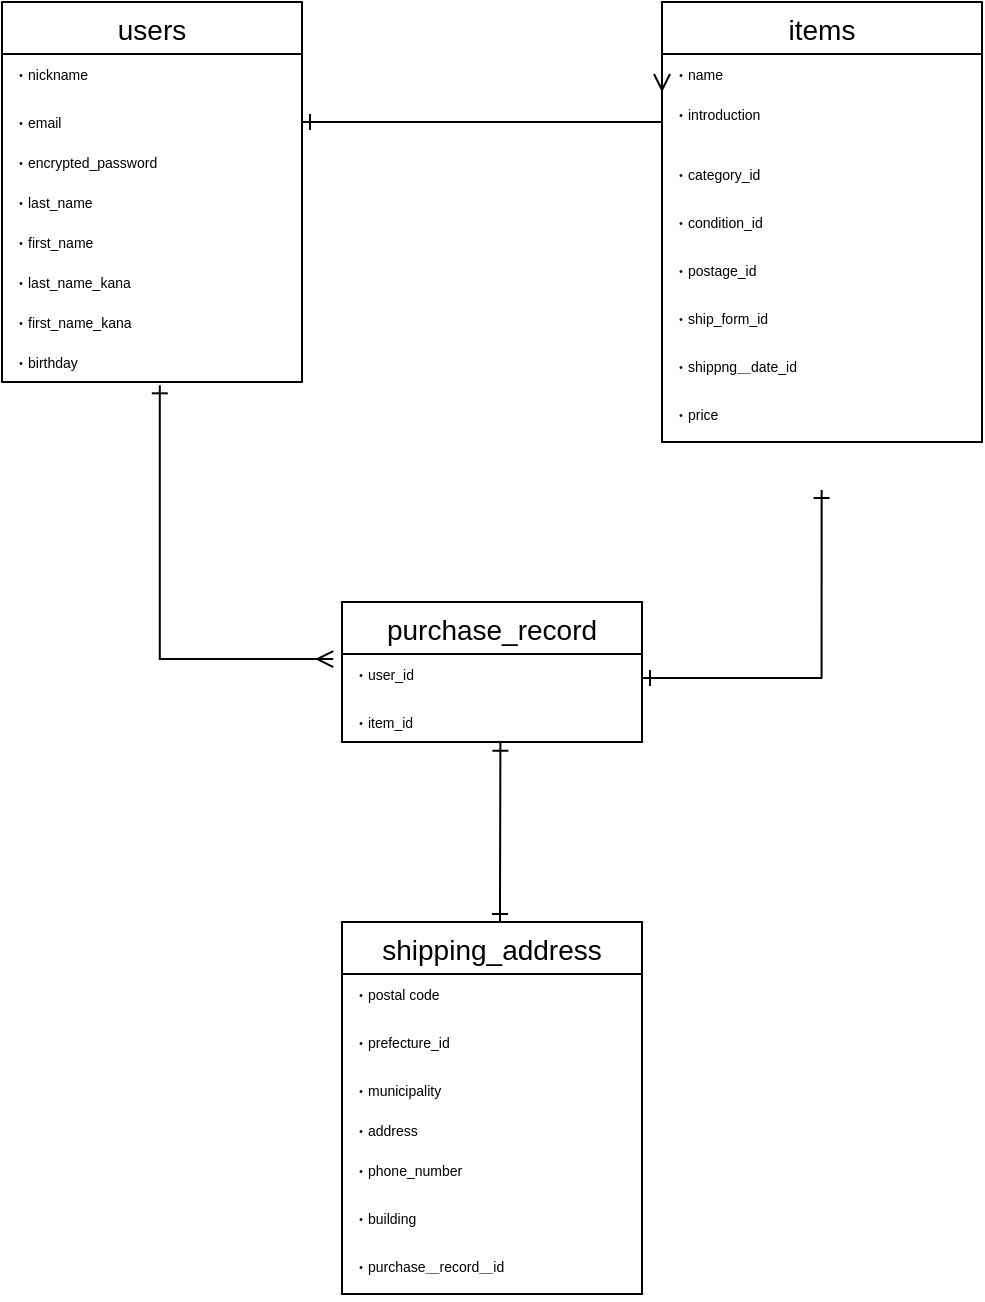 <mxfile version="13.10.0" type="embed">
    <diagram id="21BQQoAR38u8p2mGWJKQ" name="ページ1">
        <mxGraphModel dx="692" dy="705" grid="1" gridSize="10" guides="1" tooltips="1" connect="1" arrows="1" fold="1" page="1" pageScale="1" pageWidth="850" pageHeight="1100" math="0" shadow="0">
            <root>
                <mxCell id="0"/>
                <mxCell id="1" parent="0"/>
                <mxCell id="4" value="users" style="swimlane;fontStyle=0;childLayout=stackLayout;horizontal=1;startSize=26;horizontalStack=0;resizeParent=1;resizeParentMax=0;resizeLast=0;collapsible=1;marginBottom=0;align=center;fontSize=14;strokeWidth=1;swimlaneLine=1;spacing=1;" parent="1" vertex="1">
                    <mxGeometry x="230" y="300" width="150" height="190" as="geometry"/>
                </mxCell>
                <mxCell id="5" value="・nickname" style="text;strokeColor=none;fillColor=none;spacingLeft=4;spacingRight=4;overflow=hidden;rotatable=0;points=[[0,0.5],[1,0.5]];portConstraint=eastwest;fontSize=7;" parent="4" vertex="1">
                    <mxGeometry y="26" width="150" height="24" as="geometry"/>
                </mxCell>
                <mxCell id="6" value="・email" style="text;strokeColor=none;fillColor=none;spacingLeft=4;spacingRight=4;overflow=hidden;rotatable=0;points=[[0,0.5],[1,0.5]];portConstraint=eastwest;fontSize=7;" parent="4" vertex="1">
                    <mxGeometry y="50" width="150" height="20" as="geometry"/>
                </mxCell>
                <mxCell id="7" value="・encrypted_password" style="text;strokeColor=none;fillColor=none;spacingLeft=4;spacingRight=4;overflow=hidden;rotatable=0;points=[[0,0.5],[1,0.5]];portConstraint=eastwest;fontSize=7;" parent="4" vertex="1">
                    <mxGeometry y="70" width="150" height="20" as="geometry"/>
                </mxCell>
                <mxCell id="56" value="・last_name" style="text;strokeColor=none;fillColor=none;spacingLeft=4;spacingRight=4;overflow=hidden;rotatable=0;points=[[0,0.5],[1,0.5]];portConstraint=eastwest;fontSize=7;" vertex="1" parent="4">
                    <mxGeometry y="90" width="150" height="20" as="geometry"/>
                </mxCell>
                <mxCell id="57" value="・first_name" style="text;strokeColor=none;fillColor=none;spacingLeft=4;spacingRight=4;overflow=hidden;rotatable=0;points=[[0,0.5],[1,0.5]];portConstraint=eastwest;fontSize=7;" vertex="1" parent="4">
                    <mxGeometry y="110" width="150" height="20" as="geometry"/>
                </mxCell>
                <mxCell id="58" value="・last_name_kana" style="text;strokeColor=none;fillColor=none;spacingLeft=4;spacingRight=4;overflow=hidden;rotatable=0;points=[[0,0.5],[1,0.5]];portConstraint=eastwest;fontSize=7;" vertex="1" parent="4">
                    <mxGeometry y="130" width="150" height="20" as="geometry"/>
                </mxCell>
                <mxCell id="59" value="・first_name_kana" style="text;strokeColor=none;fillColor=none;spacingLeft=4;spacingRight=4;overflow=hidden;rotatable=0;points=[[0,0.5],[1,0.5]];portConstraint=eastwest;fontSize=7;" vertex="1" parent="4">
                    <mxGeometry y="150" width="150" height="20" as="geometry"/>
                </mxCell>
                <mxCell id="60" value="・birthday" style="text;strokeColor=none;fillColor=none;spacingLeft=4;spacingRight=4;overflow=hidden;rotatable=0;points=[[0,0.5],[1,0.5]];portConstraint=eastwest;fontSize=7;" vertex="1" parent="4">
                    <mxGeometry y="170" width="150" height="20" as="geometry"/>
                </mxCell>
                <mxCell id="13" value="items" style="swimlane;fontStyle=0;childLayout=stackLayout;horizontal=1;startSize=26;horizontalStack=0;resizeParent=1;resizeParentMax=0;resizeLast=0;collapsible=1;marginBottom=0;align=center;fontSize=14;" parent="1" vertex="1">
                    <mxGeometry x="560" y="300" width="160" height="220" as="geometry"/>
                </mxCell>
                <mxCell id="15" value="・name" style="text;strokeColor=none;fillColor=none;spacingLeft=4;spacingRight=4;overflow=hidden;rotatable=0;points=[[0,0.5],[1,0.5]];portConstraint=eastwest;fontSize=7;" parent="13" vertex="1">
                    <mxGeometry y="26" width="160" height="20" as="geometry"/>
                </mxCell>
                <mxCell id="16" value="・introduction&#10;" style="text;strokeColor=none;fillColor=none;spacingLeft=4;spacingRight=4;overflow=hidden;rotatable=0;points=[[0,0.5],[1,0.5]];portConstraint=eastwest;fontSize=7;" parent="13" vertex="1">
                    <mxGeometry y="46" width="160" height="30" as="geometry"/>
                </mxCell>
                <mxCell id="44" value="・category_id" style="text;strokeColor=none;fillColor=none;spacingLeft=4;spacingRight=4;overflow=hidden;rotatable=0;points=[[0,0.5],[1,0.5]];portConstraint=eastwest;fontSize=7;" vertex="1" parent="13">
                    <mxGeometry y="76" width="160" height="24" as="geometry"/>
                </mxCell>
                <mxCell id="47" value="・condition_id" style="text;strokeColor=none;fillColor=none;spacingLeft=4;spacingRight=4;overflow=hidden;rotatable=0;points=[[0,0.5],[1,0.5]];portConstraint=eastwest;fontSize=7;" vertex="1" parent="13">
                    <mxGeometry y="100" width="160" height="24" as="geometry"/>
                </mxCell>
                <mxCell id="46" value="・postage_id&#10;" style="text;strokeColor=none;fillColor=none;spacingLeft=4;spacingRight=4;overflow=hidden;rotatable=0;points=[[0,0.5],[1,0.5]];portConstraint=eastwest;fontSize=7;" vertex="1" parent="13">
                    <mxGeometry y="124" width="160" height="24" as="geometry"/>
                </mxCell>
                <mxCell id="45" value="・ship_form_id&#10;" style="text;strokeColor=none;fillColor=none;spacingLeft=4;spacingRight=4;overflow=hidden;rotatable=0;points=[[0,0.5],[1,0.5]];portConstraint=eastwest;fontSize=7;" vertex="1" parent="13">
                    <mxGeometry y="148" width="160" height="24" as="geometry"/>
                </mxCell>
                <mxCell id="48" value="・shippng＿date_id&#10;" style="text;strokeColor=none;fillColor=none;spacingLeft=4;spacingRight=4;overflow=hidden;rotatable=0;points=[[0,0.5],[1,0.5]];portConstraint=eastwest;fontSize=7;" vertex="1" parent="13">
                    <mxGeometry y="172" width="160" height="24" as="geometry"/>
                </mxCell>
                <mxCell id="49" value="・price" style="text;strokeColor=none;fillColor=none;spacingLeft=4;spacingRight=4;overflow=hidden;rotatable=0;points=[[0,0.5],[1,0.5]];portConstraint=eastwest;fontSize=7;" vertex="1" parent="13">
                    <mxGeometry y="196" width="160" height="24" as="geometry"/>
                </mxCell>
                <mxCell id="53" style="edgeStyle=orthogonalEdgeStyle;rounded=0;orthogonalLoop=1;jettySize=auto;html=1;startArrow=ERone;startFill=0;sourcePerimeterSpacing=0;endArrow=ERone;endFill=0;strokeWidth=1;fontSize=7;entryX=0.528;entryY=1.02;entryDx=0;entryDy=0;entryPerimeter=0;" edge="1" parent="1" source="27" target="39">
                    <mxGeometry relative="1" as="geometry">
                        <mxPoint x="190" y="600" as="targetPoint"/>
                        <Array as="points">
                            <mxPoint x="479" y="750"/>
                            <mxPoint x="479" y="750"/>
                        </Array>
                    </mxGeometry>
                </mxCell>
                <mxCell id="27" value="shipping_address" style="swimlane;fontStyle=0;childLayout=stackLayout;horizontal=1;startSize=26;horizontalStack=0;resizeParent=1;resizeParentMax=0;resizeLast=0;collapsible=1;marginBottom=0;align=center;fontSize=14;strokeWidth=1;swimlaneLine=1;spacing=1;" vertex="1" parent="1">
                    <mxGeometry x="400" y="760" width="150" height="186" as="geometry"/>
                </mxCell>
                <mxCell id="28" value="・postal code" style="text;strokeColor=none;fillColor=none;spacingLeft=4;spacingRight=4;overflow=hidden;rotatable=0;points=[[0,0.5],[1,0.5]];portConstraint=eastwest;fontSize=7;" vertex="1" parent="27">
                    <mxGeometry y="26" width="150" height="24" as="geometry"/>
                </mxCell>
                <mxCell id="29" value="・prefecture_id" style="text;strokeColor=none;fillColor=none;spacingLeft=4;spacingRight=4;overflow=hidden;rotatable=0;points=[[0,0.5],[1,0.5]];portConstraint=eastwest;fontSize=7;" vertex="1" parent="27">
                    <mxGeometry y="50" width="150" height="24" as="geometry"/>
                </mxCell>
                <mxCell id="30" value="・municipality" style="text;strokeColor=none;fillColor=none;spacingLeft=4;spacingRight=4;overflow=hidden;rotatable=0;points=[[0,0.5],[1,0.5]];portConstraint=eastwest;fontSize=7;" vertex="1" parent="27">
                    <mxGeometry y="74" width="150" height="20" as="geometry"/>
                </mxCell>
                <mxCell id="31" value="・address" style="text;strokeColor=none;fillColor=none;spacingLeft=4;spacingRight=4;overflow=hidden;rotatable=0;points=[[0,0.5],[1,0.5]];portConstraint=eastwest;fontSize=7;" vertex="1" parent="27">
                    <mxGeometry y="94" width="150" height="20" as="geometry"/>
                </mxCell>
                <mxCell id="62" value="・phone_number" style="text;strokeColor=none;fillColor=none;spacingLeft=4;spacingRight=4;overflow=hidden;rotatable=0;points=[[0,0.5],[1,0.5]];portConstraint=eastwest;fontSize=7;" vertex="1" parent="27">
                    <mxGeometry y="114" width="150" height="24" as="geometry"/>
                </mxCell>
                <mxCell id="63" value="・building" style="text;strokeColor=none;fillColor=none;spacingLeft=4;spacingRight=4;overflow=hidden;rotatable=0;points=[[0,0.5],[1,0.5]];portConstraint=eastwest;fontSize=7;" vertex="1" parent="27">
                    <mxGeometry y="138" width="150" height="24" as="geometry"/>
                </mxCell>
                <mxCell id="32" value="・purchase＿record＿id" style="text;strokeColor=none;fillColor=none;spacingLeft=4;spacingRight=4;overflow=hidden;rotatable=0;points=[[0,0.5],[1,0.5]];portConstraint=eastwest;fontSize=7;" vertex="1" parent="27">
                    <mxGeometry y="162" width="150" height="24" as="geometry"/>
                </mxCell>
                <mxCell id="36" value="purchase_record" style="swimlane;fontStyle=0;childLayout=stackLayout;horizontal=1;startSize=26;horizontalStack=0;resizeParent=1;resizeParentMax=0;resizeLast=0;collapsible=1;marginBottom=0;align=center;fontSize=14;strokeWidth=1;swimlaneLine=1;spacing=1;" vertex="1" parent="1">
                    <mxGeometry x="400" y="600" width="150" height="70" as="geometry"/>
                </mxCell>
                <mxCell id="37" value="・user_id&#10;" style="text;strokeColor=none;fillColor=none;spacingLeft=4;spacingRight=4;overflow=hidden;rotatable=0;points=[[0,0.5],[1,0.5]];portConstraint=eastwest;fontSize=7;" vertex="1" parent="36">
                    <mxGeometry y="26" width="150" height="24" as="geometry"/>
                </mxCell>
                <mxCell id="39" value="・item_id&#10;&#10;" style="text;strokeColor=none;fillColor=none;spacingLeft=4;spacingRight=4;overflow=hidden;rotatable=0;points=[[0,0.5],[1,0.5]];portConstraint=eastwest;fontSize=7;" vertex="1" parent="36">
                    <mxGeometry y="50" width="150" height="20" as="geometry"/>
                </mxCell>
                <mxCell id="50" style="edgeStyle=orthogonalEdgeStyle;rounded=0;orthogonalLoop=1;jettySize=auto;html=1;fontSize=7;endArrow=ERmany;endFill=0;entryX=0;entryY=0.5;entryDx=0;entryDy=0;strokeWidth=1;sourcePerimeterSpacing=0;startArrow=ERone;startFill=0;" edge="1" parent="1" target="15">
                    <mxGeometry relative="1" as="geometry">
                        <mxPoint x="380" y="360" as="sourcePoint"/>
                        <mxPoint x="530" y="360" as="targetPoint"/>
                        <Array as="points">
                            <mxPoint x="380" y="360"/>
                        </Array>
                    </mxGeometry>
                </mxCell>
                <mxCell id="51" style="edgeStyle=orthogonalEdgeStyle;rounded=0;orthogonalLoop=1;jettySize=auto;html=1;fontSize=7;endArrow=ERmany;endFill=0;strokeWidth=1;sourcePerimeterSpacing=0;startArrow=ERone;startFill=0;entryX=-0.029;entryY=0.105;entryDx=0;entryDy=0;entryPerimeter=0;exitX=0.526;exitY=1.083;exitDx=0;exitDy=0;exitPerimeter=0;" edge="1" parent="1" source="60" target="37">
                    <mxGeometry relative="1" as="geometry">
                        <mxPoint x="308" y="510" as="sourcePoint"/>
                        <mxPoint x="386" y="629" as="targetPoint"/>
                        <Array as="points">
                            <mxPoint x="309" y="629"/>
                        </Array>
                    </mxGeometry>
                </mxCell>
                <mxCell id="65" style="edgeStyle=orthogonalEdgeStyle;rounded=0;orthogonalLoop=1;jettySize=auto;html=1;startArrow=ERone;startFill=0;sourcePerimeterSpacing=0;endArrow=ERone;endFill=0;strokeWidth=1;fontSize=7;entryX=0.528;entryY=1.02;entryDx=0;entryDy=0;entryPerimeter=0;exitX=1;exitY=0.5;exitDx=0;exitDy=0;" edge="1" parent="1" source="37">
                    <mxGeometry relative="1" as="geometry">
                        <mxPoint x="639.82" y="544.0" as="targetPoint"/>
                        <mxPoint x="640" y="730" as="sourcePoint"/>
                        <Array as="points">
                            <mxPoint x="640" y="638"/>
                        </Array>
                    </mxGeometry>
                </mxCell>
            </root>
        </mxGraphModel>
    </diagram>
</mxfile>